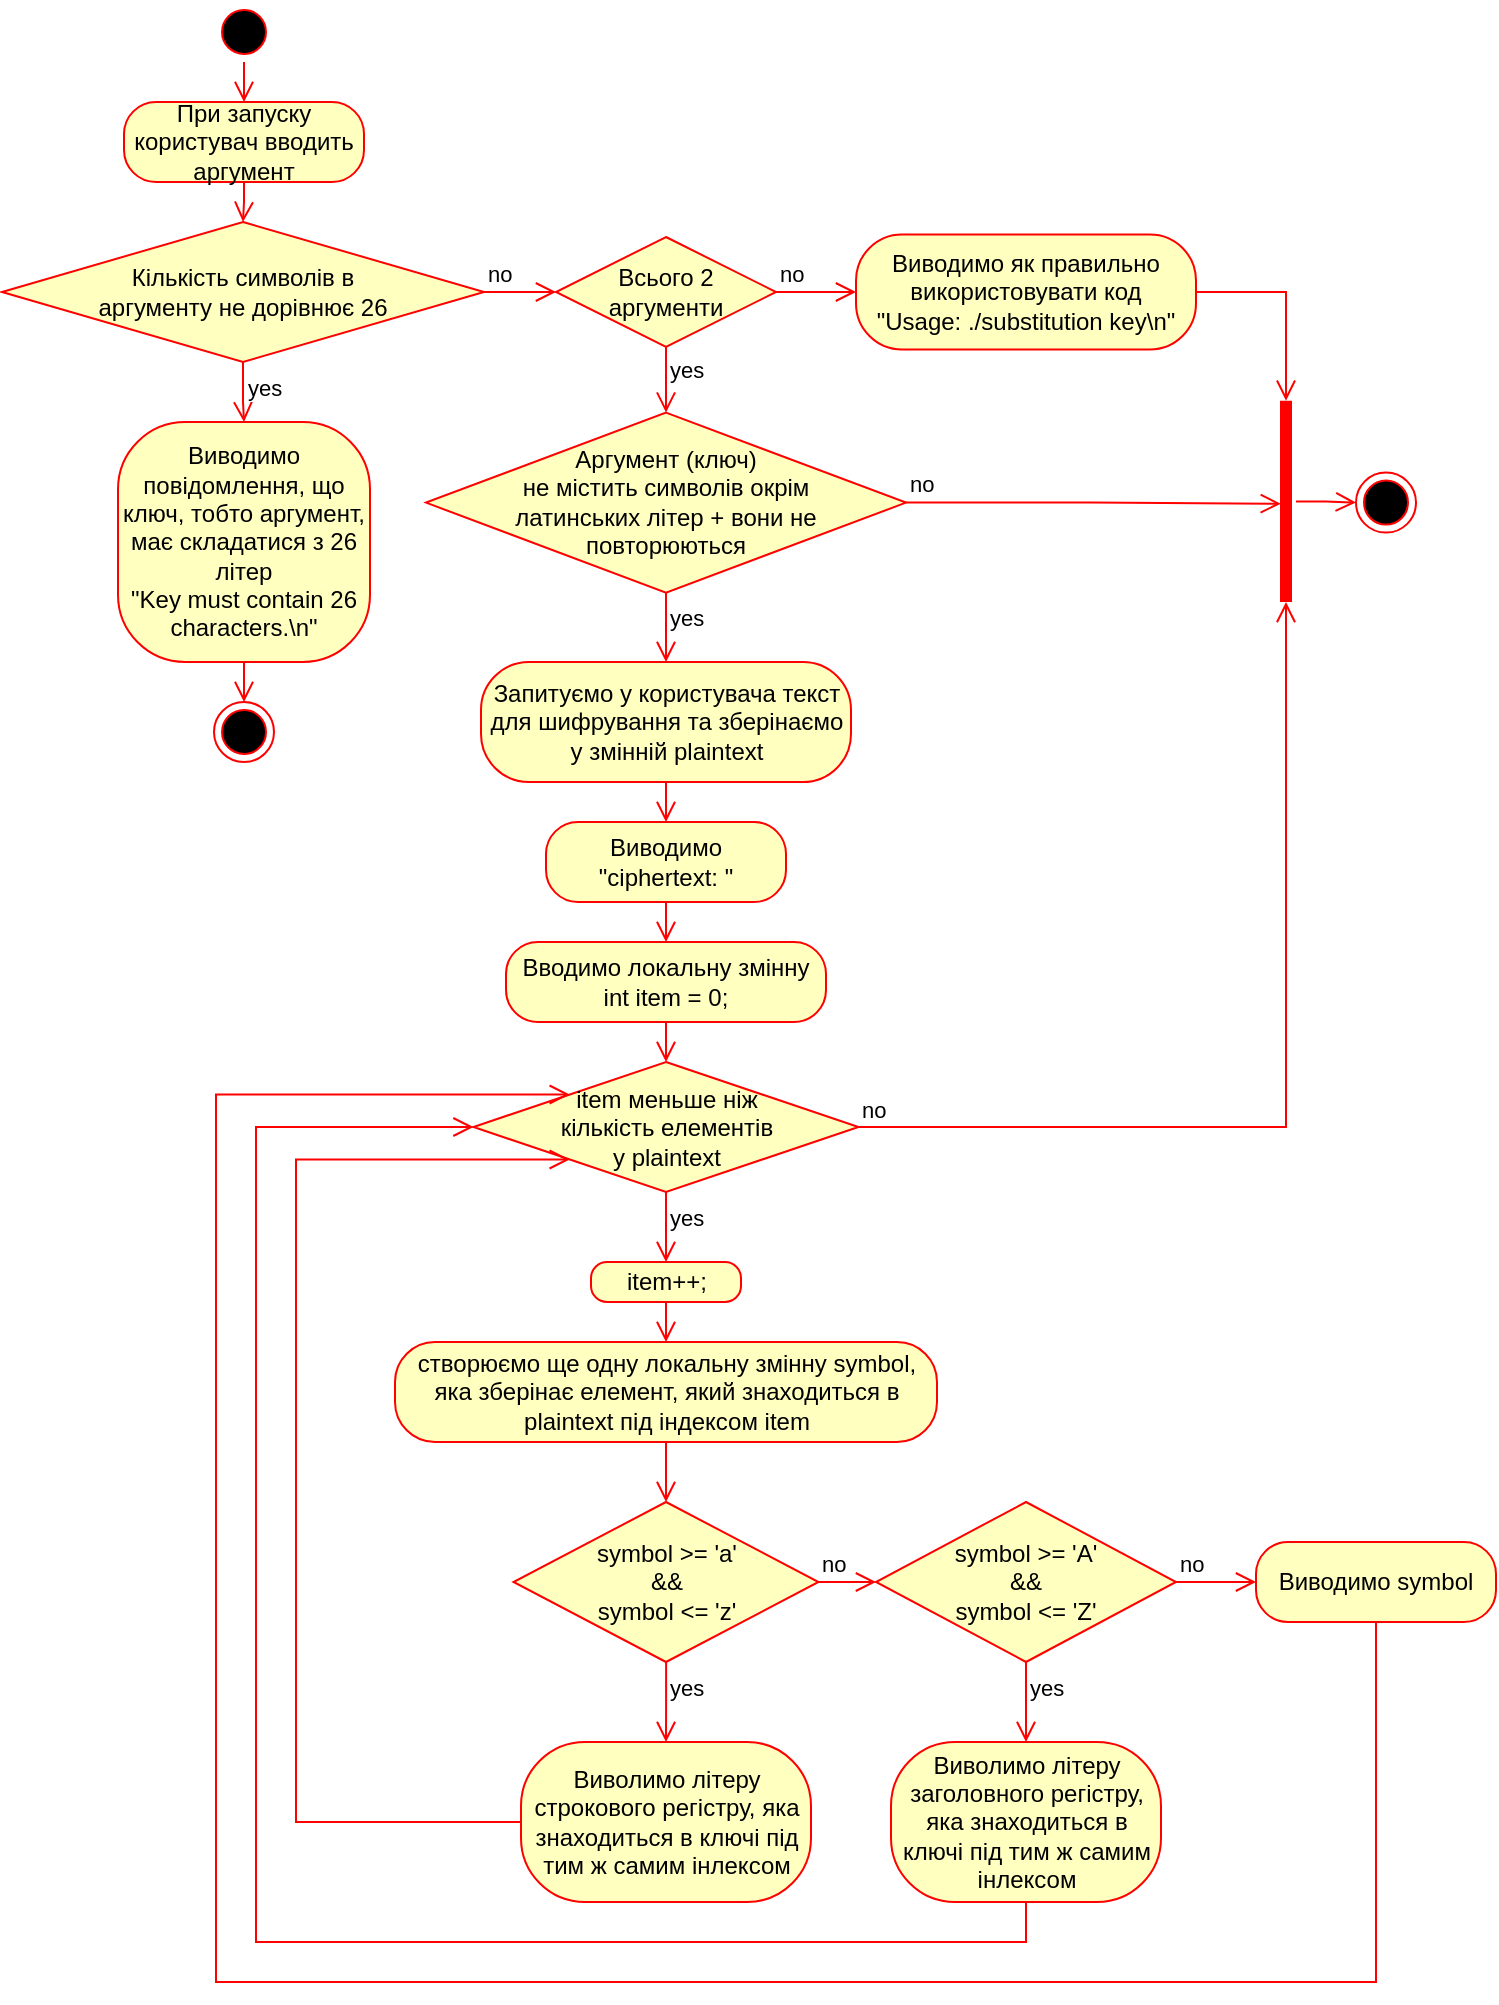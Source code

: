 <mxfile version="15.5.2" type="github">
  <diagram id="E0PVkk0Gi-2V5hTzxOXN" name="Page-1">
    <mxGraphModel dx="1519" dy="702" grid="1" gridSize="10" guides="1" tooltips="1" connect="1" arrows="1" fold="1" page="1" pageScale="1" pageWidth="827" pageHeight="1169" math="0" shadow="0">
      <root>
        <mxCell id="0" />
        <mxCell id="1" parent="0" />
        <mxCell id="XnN1PVGIj_kwUCi8Oogd-4" value="" style="ellipse;html=1;shape=startState;fillColor=#000000;strokeColor=#ff0000;" vertex="1" parent="1">
          <mxGeometry x="399" width="30" height="30" as="geometry" />
        </mxCell>
        <mxCell id="XnN1PVGIj_kwUCi8Oogd-5" value="" style="edgeStyle=orthogonalEdgeStyle;html=1;verticalAlign=bottom;endArrow=open;endSize=8;strokeColor=#ff0000;rounded=0;" edge="1" source="XnN1PVGIj_kwUCi8Oogd-4" parent="1">
          <mxGeometry relative="1" as="geometry">
            <mxPoint x="414" y="50" as="targetPoint" />
          </mxGeometry>
        </mxCell>
        <mxCell id="XnN1PVGIj_kwUCi8Oogd-6" value="При запуску користувач вводить аргумент" style="rounded=1;whiteSpace=wrap;html=1;arcSize=40;fontColor=#000000;fillColor=#ffffc0;strokeColor=#ff0000;" vertex="1" parent="1">
          <mxGeometry x="354" y="50" width="120" height="40" as="geometry" />
        </mxCell>
        <mxCell id="XnN1PVGIj_kwUCi8Oogd-7" value="" style="edgeStyle=orthogonalEdgeStyle;html=1;verticalAlign=bottom;endArrow=open;endSize=8;strokeColor=#ff0000;rounded=0;entryX=0.5;entryY=0;entryDx=0;entryDy=0;" edge="1" source="XnN1PVGIj_kwUCi8Oogd-6" parent="1" target="XnN1PVGIj_kwUCi8Oogd-8">
          <mxGeometry relative="1" as="geometry">
            <mxPoint x="414" y="110" as="targetPoint" />
          </mxGeometry>
        </mxCell>
        <mxCell id="XnN1PVGIj_kwUCi8Oogd-8" value="Кількість символів в&lt;br&gt;аргументу не дорівнює 26" style="rhombus;whiteSpace=wrap;html=1;fillColor=#ffffc0;strokeColor=#ff0000;" vertex="1" parent="1">
          <mxGeometry x="293" y="110" width="241" height="70" as="geometry" />
        </mxCell>
        <mxCell id="XnN1PVGIj_kwUCi8Oogd-9" value="no" style="edgeStyle=orthogonalEdgeStyle;html=1;align=left;verticalAlign=bottom;endArrow=open;endSize=8;strokeColor=#ff0000;rounded=0;exitX=1;exitY=0.5;exitDx=0;exitDy=0;entryX=0;entryY=0.5;entryDx=0;entryDy=0;" edge="1" source="XnN1PVGIj_kwUCi8Oogd-8" parent="1" target="XnN1PVGIj_kwUCi8Oogd-14">
          <mxGeometry x="-1" relative="1" as="geometry">
            <mxPoint x="590" y="110" as="targetPoint" />
          </mxGeometry>
        </mxCell>
        <mxCell id="XnN1PVGIj_kwUCi8Oogd-10" value="yes" style="edgeStyle=orthogonalEdgeStyle;html=1;align=left;verticalAlign=top;endArrow=open;endSize=8;strokeColor=#ff0000;rounded=0;exitX=0.5;exitY=1;exitDx=0;exitDy=0;entryX=0.5;entryY=0;entryDx=0;entryDy=0;" edge="1" source="XnN1PVGIj_kwUCi8Oogd-8" parent="1" target="XnN1PVGIj_kwUCi8Oogd-12">
          <mxGeometry x="-1" relative="1" as="geometry">
            <mxPoint x="550" y="145" as="targetPoint" />
            <Array as="points">
              <mxPoint x="414" y="200" />
              <mxPoint x="414" y="200" />
            </Array>
            <mxPoint as="offset" />
          </mxGeometry>
        </mxCell>
        <mxCell id="XnN1PVGIj_kwUCi8Oogd-11" value="" style="ellipse;html=1;shape=endState;fillColor=#000000;strokeColor=#ff0000;" vertex="1" parent="1">
          <mxGeometry x="399" y="350" width="30" height="30" as="geometry" />
        </mxCell>
        <mxCell id="XnN1PVGIj_kwUCi8Oogd-12" value="Виводимо повідомлення, що ключ, тобто аргумент, має складатися з 26 літер&lt;br&gt;&quot;Key must contain 26 characters.\n&quot;" style="rounded=1;whiteSpace=wrap;html=1;arcSize=28;fontColor=#000000;fillColor=#ffffc0;strokeColor=#ff0000;" vertex="1" parent="1">
          <mxGeometry x="351" y="210" width="126" height="120" as="geometry" />
        </mxCell>
        <mxCell id="XnN1PVGIj_kwUCi8Oogd-13" value="" style="edgeStyle=orthogonalEdgeStyle;html=1;verticalAlign=bottom;endArrow=open;endSize=8;strokeColor=#ff0000;rounded=0;entryX=0.5;entryY=0;entryDx=0;entryDy=0;" edge="1" source="XnN1PVGIj_kwUCi8Oogd-12" parent="1" target="XnN1PVGIj_kwUCi8Oogd-11">
          <mxGeometry relative="1" as="geometry">
            <mxPoint x="350" y="355" as="targetPoint" />
          </mxGeometry>
        </mxCell>
        <mxCell id="XnN1PVGIj_kwUCi8Oogd-14" value="Всього 2 аргументи" style="rhombus;whiteSpace=wrap;html=1;fillColor=#ffffc0;strokeColor=#ff0000;" vertex="1" parent="1">
          <mxGeometry x="570" y="117.5" width="110" height="55" as="geometry" />
        </mxCell>
        <mxCell id="XnN1PVGIj_kwUCi8Oogd-15" value="no" style="edgeStyle=orthogonalEdgeStyle;html=1;align=left;verticalAlign=bottom;endArrow=open;endSize=8;strokeColor=#ff0000;rounded=0;entryX=0;entryY=0.5;entryDx=0;entryDy=0;" edge="1" source="XnN1PVGIj_kwUCi8Oogd-14" parent="1" target="XnN1PVGIj_kwUCi8Oogd-17">
          <mxGeometry x="-1" relative="1" as="geometry">
            <mxPoint x="770" y="140" as="targetPoint" />
          </mxGeometry>
        </mxCell>
        <mxCell id="XnN1PVGIj_kwUCi8Oogd-16" value="yes" style="edgeStyle=orthogonalEdgeStyle;html=1;align=left;verticalAlign=top;endArrow=open;endSize=8;strokeColor=#ff0000;rounded=0;entryX=0.5;entryY=0;entryDx=0;entryDy=0;" edge="1" source="XnN1PVGIj_kwUCi8Oogd-14" parent="1" target="XnN1PVGIj_kwUCi8Oogd-22">
          <mxGeometry x="-1" y="-2" relative="1" as="geometry">
            <mxPoint x="625" y="200" as="targetPoint" />
            <Array as="points" />
            <mxPoint x="2" y="-2" as="offset" />
          </mxGeometry>
        </mxCell>
        <mxCell id="XnN1PVGIj_kwUCi8Oogd-17" value="Виводимо як правильно використовувати код&lt;br&gt;&quot;Usage: ./substitution key\n&quot;" style="rounded=1;whiteSpace=wrap;html=1;arcSize=40;fontColor=#000000;fillColor=#ffffc0;strokeColor=#ff0000;" vertex="1" parent="1">
          <mxGeometry x="720" y="116.25" width="170" height="57.5" as="geometry" />
        </mxCell>
        <mxCell id="XnN1PVGIj_kwUCi8Oogd-18" value="" style="edgeStyle=orthogonalEdgeStyle;html=1;verticalAlign=bottom;endArrow=open;endSize=8;strokeColor=#ff0000;rounded=0;entryX=0;entryY=0.5;entryDx=0;entryDy=0;entryPerimeter=0;" edge="1" source="XnN1PVGIj_kwUCi8Oogd-17" parent="1" target="XnN1PVGIj_kwUCi8Oogd-27">
          <mxGeometry relative="1" as="geometry">
            <mxPoint x="850" y="210" as="targetPoint" />
          </mxGeometry>
        </mxCell>
        <mxCell id="XnN1PVGIj_kwUCi8Oogd-19" value="" style="ellipse;html=1;shape=endState;fillColor=#000000;strokeColor=#ff0000;" vertex="1" parent="1">
          <mxGeometry x="970" y="235.31" width="30" height="30" as="geometry" />
        </mxCell>
        <mxCell id="XnN1PVGIj_kwUCi8Oogd-22" value="Аргумент (ключ)&lt;br&gt;не містить символів окрім&lt;br&gt;латинських літер + вони не&lt;br&gt;повторюються" style="rhombus;whiteSpace=wrap;html=1;fillColor=#ffffc0;strokeColor=#ff0000;" vertex="1" parent="1">
          <mxGeometry x="505" y="205.31" width="240" height="90" as="geometry" />
        </mxCell>
        <mxCell id="XnN1PVGIj_kwUCi8Oogd-23" value="no" style="edgeStyle=orthogonalEdgeStyle;html=1;align=left;verticalAlign=bottom;endArrow=open;endSize=8;strokeColor=#ff0000;rounded=0;exitX=1;exitY=0.5;exitDx=0;exitDy=0;entryX=0.512;entryY=0.76;entryDx=0;entryDy=0;entryPerimeter=0;" edge="1" source="XnN1PVGIj_kwUCi8Oogd-22" parent="1" target="XnN1PVGIj_kwUCi8Oogd-27">
          <mxGeometry x="-1" relative="1" as="geometry">
            <mxPoint x="740" y="250" as="targetPoint" />
          </mxGeometry>
        </mxCell>
        <mxCell id="XnN1PVGIj_kwUCi8Oogd-24" value="yes" style="edgeStyle=orthogonalEdgeStyle;html=1;align=left;verticalAlign=top;endArrow=open;endSize=8;strokeColor=#ff0000;rounded=0;entryX=0.5;entryY=0;entryDx=0;entryDy=0;" edge="1" source="XnN1PVGIj_kwUCi8Oogd-22" parent="1" target="XnN1PVGIj_kwUCi8Oogd-30">
          <mxGeometry x="-1" relative="1" as="geometry">
            <mxPoint x="600" y="330" as="targetPoint" />
          </mxGeometry>
        </mxCell>
        <mxCell id="XnN1PVGIj_kwUCi8Oogd-27" value="" style="shape=line;html=1;strokeWidth=6;strokeColor=#ff0000;direction=south;" vertex="1" parent="1">
          <mxGeometry x="930" y="199.37" width="10" height="100.63" as="geometry" />
        </mxCell>
        <mxCell id="XnN1PVGIj_kwUCi8Oogd-28" value="" style="edgeStyle=orthogonalEdgeStyle;html=1;verticalAlign=bottom;endArrow=open;endSize=8;strokeColor=#ff0000;rounded=0;entryX=0;entryY=0.5;entryDx=0;entryDy=0;" edge="1" source="XnN1PVGIj_kwUCi8Oogd-27" parent="1" target="XnN1PVGIj_kwUCi8Oogd-19">
          <mxGeometry relative="1" as="geometry">
            <mxPoint x="920" y="300" as="targetPoint" />
          </mxGeometry>
        </mxCell>
        <mxCell id="XnN1PVGIj_kwUCi8Oogd-30" value="Запитуємо у користувача текст для шифрування та зберінаємо у змінній plaintext" style="rounded=1;whiteSpace=wrap;html=1;arcSize=40;fontColor=#000000;fillColor=#ffffc0;strokeColor=#ff0000;" vertex="1" parent="1">
          <mxGeometry x="532.5" y="330" width="185" height="60" as="geometry" />
        </mxCell>
        <mxCell id="XnN1PVGIj_kwUCi8Oogd-31" value="" style="edgeStyle=orthogonalEdgeStyle;html=1;verticalAlign=bottom;endArrow=open;endSize=8;strokeColor=#ff0000;rounded=0;exitX=0.5;exitY=1;exitDx=0;exitDy=0;entryX=0.5;entryY=0;entryDx=0;entryDy=0;" edge="1" source="XnN1PVGIj_kwUCi8Oogd-30" parent="1" target="XnN1PVGIj_kwUCi8Oogd-34">
          <mxGeometry relative="1" as="geometry">
            <mxPoint x="625" y="440" as="targetPoint" />
          </mxGeometry>
        </mxCell>
        <mxCell id="XnN1PVGIj_kwUCi8Oogd-34" value="Виводимо &quot;ciphertext: &quot;" style="rounded=1;whiteSpace=wrap;html=1;arcSize=40;fontColor=#000000;fillColor=#ffffc0;strokeColor=#ff0000;" vertex="1" parent="1">
          <mxGeometry x="565" y="410" width="120" height="40" as="geometry" />
        </mxCell>
        <mxCell id="XnN1PVGIj_kwUCi8Oogd-35" value="" style="edgeStyle=orthogonalEdgeStyle;html=1;verticalAlign=bottom;endArrow=open;endSize=8;strokeColor=#ff0000;rounded=0;entryX=0.5;entryY=0;entryDx=0;entryDy=0;" edge="1" source="XnN1PVGIj_kwUCi8Oogd-34" parent="1" target="XnN1PVGIj_kwUCi8Oogd-36">
          <mxGeometry relative="1" as="geometry">
            <mxPoint x="625" y="500" as="targetPoint" />
          </mxGeometry>
        </mxCell>
        <mxCell id="XnN1PVGIj_kwUCi8Oogd-36" value="Вводимо локальну змінну&lt;br&gt;int item = 0;" style="rounded=1;whiteSpace=wrap;html=1;arcSize=40;fontColor=#000000;fillColor=#ffffc0;strokeColor=#ff0000;" vertex="1" parent="1">
          <mxGeometry x="545" y="470" width="160" height="40" as="geometry" />
        </mxCell>
        <mxCell id="XnN1PVGIj_kwUCi8Oogd-37" value="" style="edgeStyle=orthogonalEdgeStyle;html=1;verticalAlign=bottom;endArrow=open;endSize=8;strokeColor=#ff0000;rounded=0;entryX=0.5;entryY=0;entryDx=0;entryDy=0;" edge="1" source="XnN1PVGIj_kwUCi8Oogd-36" parent="1" target="XnN1PVGIj_kwUCi8Oogd-38">
          <mxGeometry relative="1" as="geometry">
            <mxPoint x="625" y="550" as="targetPoint" />
            <Array as="points">
              <mxPoint x="625" y="530" />
              <mxPoint x="625" y="530" />
            </Array>
          </mxGeometry>
        </mxCell>
        <mxCell id="XnN1PVGIj_kwUCi8Oogd-38" value="item меньше ніж&lt;br&gt;кількість елементів&lt;br&gt;у plaintext" style="rhombus;whiteSpace=wrap;html=1;fillColor=#ffffc0;strokeColor=#ff0000;" vertex="1" parent="1">
          <mxGeometry x="528.75" y="530" width="192.5" height="65" as="geometry" />
        </mxCell>
        <mxCell id="XnN1PVGIj_kwUCi8Oogd-39" value="no" style="edgeStyle=orthogonalEdgeStyle;html=1;align=left;verticalAlign=bottom;endArrow=open;endSize=8;strokeColor=#ff0000;rounded=0;entryX=1;entryY=0.5;entryDx=0;entryDy=0;entryPerimeter=0;" edge="1" source="XnN1PVGIj_kwUCi8Oogd-38" parent="1" target="XnN1PVGIj_kwUCi8Oogd-27">
          <mxGeometry x="-1" relative="1" as="geometry">
            <mxPoint x="750" y="608" as="targetPoint" />
          </mxGeometry>
        </mxCell>
        <mxCell id="XnN1PVGIj_kwUCi8Oogd-40" value="yes" style="edgeStyle=orthogonalEdgeStyle;html=1;align=left;verticalAlign=top;endArrow=open;endSize=8;strokeColor=#ff0000;rounded=0;exitX=0.5;exitY=1;exitDx=0;exitDy=0;entryX=0.5;entryY=0;entryDx=0;entryDy=0;" edge="1" source="XnN1PVGIj_kwUCi8Oogd-38" parent="1" target="XnN1PVGIj_kwUCi8Oogd-41">
          <mxGeometry x="-1" relative="1" as="geometry">
            <mxPoint x="625" y="640" as="targetPoint" />
            <Array as="points">
              <mxPoint x="625" y="610" />
              <mxPoint x="625" y="610" />
            </Array>
          </mxGeometry>
        </mxCell>
        <mxCell id="XnN1PVGIj_kwUCi8Oogd-41" value="item++;" style="rounded=1;whiteSpace=wrap;html=1;arcSize=40;fontColor=#000000;fillColor=#ffffc0;strokeColor=#ff0000;" vertex="1" parent="1">
          <mxGeometry x="587.5" y="630" width="75" height="20" as="geometry" />
        </mxCell>
        <mxCell id="XnN1PVGIj_kwUCi8Oogd-42" value="" style="edgeStyle=orthogonalEdgeStyle;html=1;verticalAlign=bottom;endArrow=open;endSize=8;strokeColor=#ff0000;rounded=0;entryX=0.5;entryY=0;entryDx=0;entryDy=0;" edge="1" source="XnN1PVGIj_kwUCi8Oogd-41" parent="1" target="XnN1PVGIj_kwUCi8Oogd-43">
          <mxGeometry relative="1" as="geometry">
            <mxPoint x="625" y="720" as="targetPoint" />
            <Array as="points">
              <mxPoint x="625" y="660" />
              <mxPoint x="625" y="660" />
            </Array>
          </mxGeometry>
        </mxCell>
        <mxCell id="XnN1PVGIj_kwUCi8Oogd-43" value="створюємо ще одну локальну змінну symbol, яка зберінає елемент, який знаходиться в plaintext під індексом item" style="rounded=1;whiteSpace=wrap;html=1;arcSize=40;fontColor=#000000;fillColor=#ffffc0;strokeColor=#ff0000;" vertex="1" parent="1">
          <mxGeometry x="489.5" y="670" width="271" height="50" as="geometry" />
        </mxCell>
        <mxCell id="XnN1PVGIj_kwUCi8Oogd-44" value="" style="edgeStyle=orthogonalEdgeStyle;html=1;verticalAlign=bottom;endArrow=open;endSize=8;strokeColor=#ff0000;rounded=0;entryX=0.5;entryY=0;entryDx=0;entryDy=0;exitX=0.5;exitY=1;exitDx=0;exitDy=0;" edge="1" source="XnN1PVGIj_kwUCi8Oogd-43" parent="1" target="XnN1PVGIj_kwUCi8Oogd-45">
          <mxGeometry relative="1" as="geometry">
            <mxPoint x="627" y="760" as="targetPoint" />
            <mxPoint x="627" y="720" as="sourcePoint" />
            <Array as="points">
              <mxPoint x="625" y="740" />
              <mxPoint x="625" y="740" />
            </Array>
          </mxGeometry>
        </mxCell>
        <mxCell id="XnN1PVGIj_kwUCi8Oogd-45" value="symbol &amp;gt;= &#39;a&#39;&lt;br&gt;&amp;amp;&amp;amp;&lt;br&gt;symbol &amp;lt;= &#39;z&#39;" style="rhombus;whiteSpace=wrap;html=1;fillColor=#ffffc0;strokeColor=#ff0000;" vertex="1" parent="1">
          <mxGeometry x="548.75" y="750" width="152.5" height="80" as="geometry" />
        </mxCell>
        <mxCell id="XnN1PVGIj_kwUCi8Oogd-46" value="no" style="edgeStyle=orthogonalEdgeStyle;html=1;align=left;verticalAlign=bottom;endArrow=open;endSize=8;strokeColor=#ff0000;rounded=0;entryX=0;entryY=0.5;entryDx=0;entryDy=0;" edge="1" source="XnN1PVGIj_kwUCi8Oogd-45" parent="1" target="XnN1PVGIj_kwUCi8Oogd-48">
          <mxGeometry x="-1" relative="1" as="geometry">
            <mxPoint x="750" y="850" as="targetPoint" />
          </mxGeometry>
        </mxCell>
        <mxCell id="XnN1PVGIj_kwUCi8Oogd-47" value="yes" style="edgeStyle=orthogonalEdgeStyle;html=1;align=left;verticalAlign=top;endArrow=open;endSize=8;strokeColor=#ff0000;rounded=0;entryX=0.5;entryY=0;entryDx=0;entryDy=0;" edge="1" source="XnN1PVGIj_kwUCi8Oogd-45" parent="1" target="XnN1PVGIj_kwUCi8Oogd-53">
          <mxGeometry x="-1" relative="1" as="geometry">
            <mxPoint x="610" y="930" as="targetPoint" />
          </mxGeometry>
        </mxCell>
        <mxCell id="XnN1PVGIj_kwUCi8Oogd-48" value="symbol &amp;gt;= &#39;A&#39;&lt;br&gt;&amp;amp;&amp;amp;&lt;br&gt;symbol &amp;lt;= &#39;Z&#39;" style="rhombus;whiteSpace=wrap;html=1;fillColor=#ffffc0;strokeColor=#ff0000;" vertex="1" parent="1">
          <mxGeometry x="730" y="750" width="150" height="80" as="geometry" />
        </mxCell>
        <mxCell id="XnN1PVGIj_kwUCi8Oogd-49" value="no" style="edgeStyle=orthogonalEdgeStyle;html=1;align=left;verticalAlign=bottom;endArrow=open;endSize=8;strokeColor=#ff0000;rounded=0;entryX=0;entryY=0.5;entryDx=0;entryDy=0;" edge="1" source="XnN1PVGIj_kwUCi8Oogd-48" parent="1" target="XnN1PVGIj_kwUCi8Oogd-56">
          <mxGeometry x="-1" relative="1" as="geometry">
            <mxPoint x="925" y="830" as="targetPoint" />
          </mxGeometry>
        </mxCell>
        <mxCell id="XnN1PVGIj_kwUCi8Oogd-50" value="yes" style="edgeStyle=orthogonalEdgeStyle;html=1;align=left;verticalAlign=top;endArrow=open;endSize=8;strokeColor=#ff0000;rounded=0;entryX=0.5;entryY=0;entryDx=0;entryDy=0;" edge="1" source="XnN1PVGIj_kwUCi8Oogd-48" parent="1" target="XnN1PVGIj_kwUCi8Oogd-51">
          <mxGeometry x="-1" relative="1" as="geometry">
            <mxPoint x="785" y="910" as="targetPoint" />
          </mxGeometry>
        </mxCell>
        <mxCell id="XnN1PVGIj_kwUCi8Oogd-51" value="Виволимо літеру заголовного регістру, яка знаходиться в ключі під тим ж самим інлексом" style="rounded=1;whiteSpace=wrap;html=1;arcSize=40;fontColor=#000000;fillColor=#ffffc0;strokeColor=#ff0000;" vertex="1" parent="1">
          <mxGeometry x="737.5" y="870" width="135" height="80" as="geometry" />
        </mxCell>
        <mxCell id="XnN1PVGIj_kwUCi8Oogd-52" value="" style="edgeStyle=orthogonalEdgeStyle;html=1;verticalAlign=bottom;endArrow=open;endSize=8;strokeColor=#ff0000;rounded=0;exitX=0.5;exitY=1;exitDx=0;exitDy=0;entryX=0;entryY=0.5;entryDx=0;entryDy=0;" edge="1" source="XnN1PVGIj_kwUCi8Oogd-51" parent="1" target="XnN1PVGIj_kwUCi8Oogd-38">
          <mxGeometry relative="1" as="geometry">
            <mxPoint x="337.6" y="650" as="targetPoint" />
            <Array as="points">
              <mxPoint x="805" y="970" />
              <mxPoint x="420" y="970" />
              <mxPoint x="420" y="563" />
            </Array>
          </mxGeometry>
        </mxCell>
        <mxCell id="XnN1PVGIj_kwUCi8Oogd-53" value="Виволимо літеру строкового регістру, яка знаходиться в ключі під тим ж самим інлексом" style="rounded=1;whiteSpace=wrap;html=1;arcSize=40;fontColor=#000000;fillColor=#ffffc0;strokeColor=#ff0000;" vertex="1" parent="1">
          <mxGeometry x="552.5" y="870" width="145" height="80" as="geometry" />
        </mxCell>
        <mxCell id="XnN1PVGIj_kwUCi8Oogd-54" value="" style="edgeStyle=orthogonalEdgeStyle;html=1;verticalAlign=bottom;endArrow=open;endSize=8;strokeColor=#ff0000;rounded=0;entryX=0;entryY=1;entryDx=0;entryDy=0;exitX=0;exitY=0.5;exitDx=0;exitDy=0;" edge="1" source="XnN1PVGIj_kwUCi8Oogd-53" parent="1" target="XnN1PVGIj_kwUCi8Oogd-38">
          <mxGeometry relative="1" as="geometry">
            <mxPoint x="440" y="620" as="targetPoint" />
            <Array as="points">
              <mxPoint x="440" y="910" />
              <mxPoint x="440" y="579" />
            </Array>
          </mxGeometry>
        </mxCell>
        <mxCell id="XnN1PVGIj_kwUCi8Oogd-56" value="Виводимо symbol" style="rounded=1;whiteSpace=wrap;html=1;arcSize=40;fontColor=#000000;fillColor=#ffffc0;strokeColor=#ff0000;" vertex="1" parent="1">
          <mxGeometry x="920" y="770" width="120" height="40" as="geometry" />
        </mxCell>
        <mxCell id="XnN1PVGIj_kwUCi8Oogd-57" value="" style="edgeStyle=orthogonalEdgeStyle;html=1;verticalAlign=bottom;endArrow=open;endSize=8;strokeColor=#ff0000;rounded=0;exitX=0.5;exitY=1;exitDx=0;exitDy=0;entryX=0;entryY=0;entryDx=0;entryDy=0;" edge="1" source="XnN1PVGIj_kwUCi8Oogd-56" parent="1" target="XnN1PVGIj_kwUCi8Oogd-38">
          <mxGeometry relative="1" as="geometry">
            <mxPoint x="240" y="799" as="targetPoint" />
            <Array as="points">
              <mxPoint x="980" y="990" />
              <mxPoint x="400" y="990" />
              <mxPoint x="400" y="546" />
            </Array>
          </mxGeometry>
        </mxCell>
      </root>
    </mxGraphModel>
  </diagram>
</mxfile>

